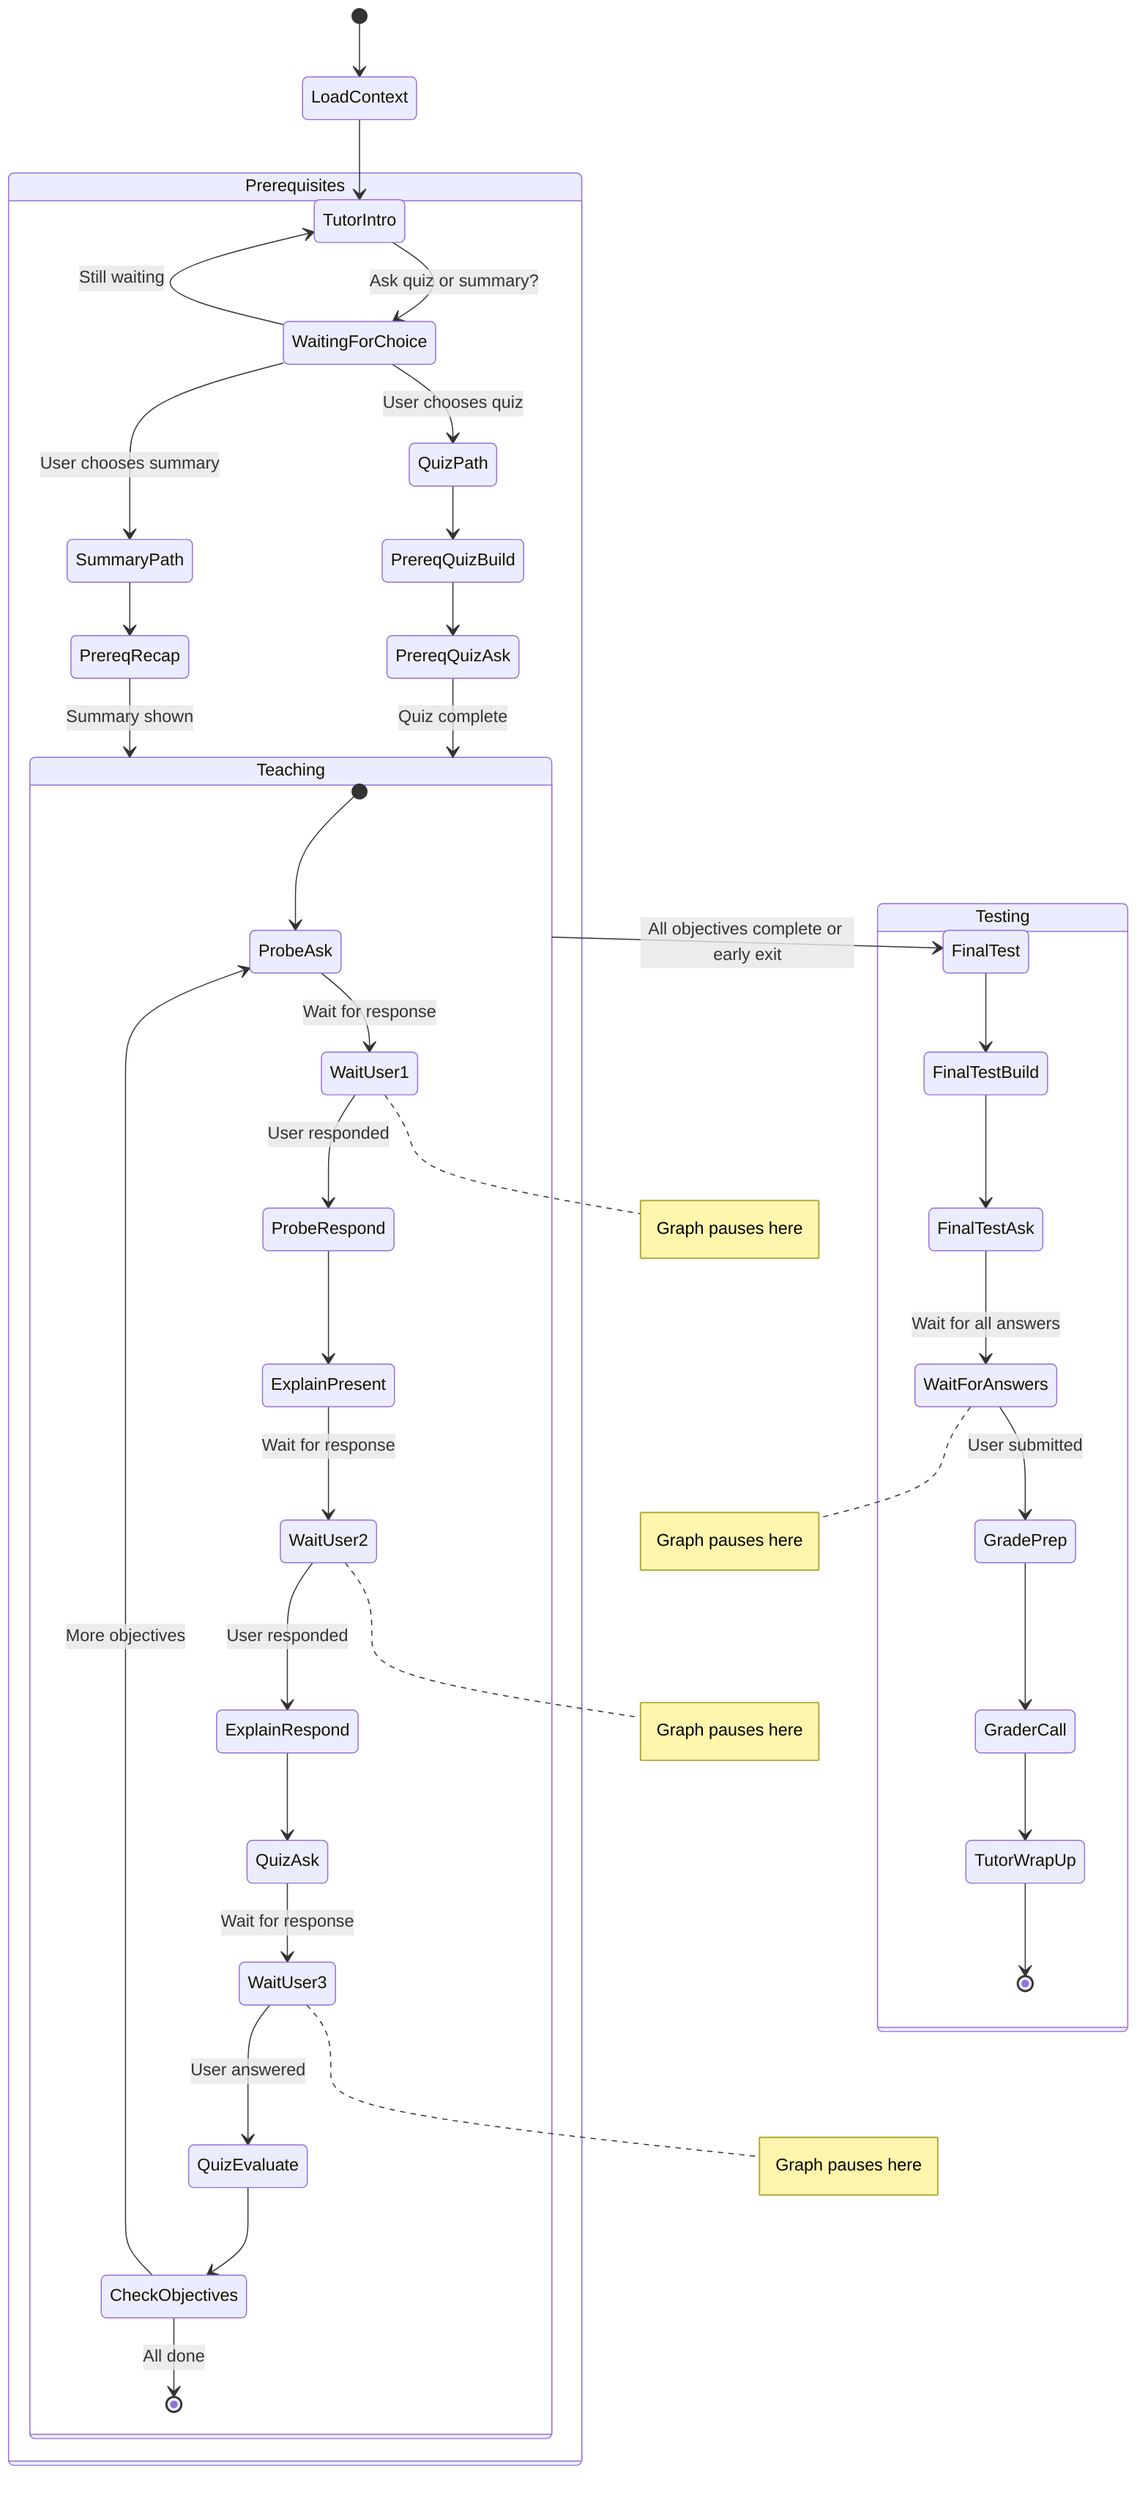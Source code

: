 stateDiagram-v2
    [*] --> LoadContext
    LoadContext --> TutorIntro
    
    state Prerequisites {
        TutorIntro --> WaitingForChoice: Ask quiz or summary?
        WaitingForChoice --> QuizPath: User chooses quiz
        WaitingForChoice --> SummaryPath: User chooses summary
        WaitingForChoice --> TutorIntro: Still waiting
        
        QuizPath --> PrereqQuizBuild
        PrereqQuizBuild --> PrereqQuizAsk
        PrereqQuizAsk --> Teaching: Quiz complete
        
        SummaryPath --> PrereqRecap
        PrereqRecap --> Teaching: Summary shown
    }
    
    state Teaching {
        [*] --> ProbeAsk
        ProbeAsk --> WaitUser1: Wait for response
        WaitUser1 --> ProbeRespond: User responded
        ProbeRespond --> ExplainPresent
        ExplainPresent --> WaitUser2: Wait for response
        WaitUser2 --> ExplainRespond: User responded
        ExplainRespond --> QuizAsk
        QuizAsk --> WaitUser3: Wait for response
        WaitUser3 --> QuizEvaluate: User answered
        QuizEvaluate --> CheckObjectives
        CheckObjectives --> ProbeAsk: More objectives
        CheckObjectives --> [*]: All done
    }
    
    Teaching --> FinalTest: All objectives complete or early exit
    
    state Testing {
        FinalTest --> FinalTestBuild
        FinalTestBuild --> FinalTestAsk
        FinalTestAsk --> WaitForAnswers: Wait for all answers
        WaitForAnswers --> GradePrep: User submitted
        GradePrep --> GraderCall
        GraderCall --> TutorWrapUp
        TutorWrapUp --> [*]
    }
    
    note right of WaitUser1: Graph pauses here
    note right of WaitUser2: Graph pauses here
    note right of WaitUser3: Graph pauses here
    note right of WaitForAnswers: Graph pauses here
